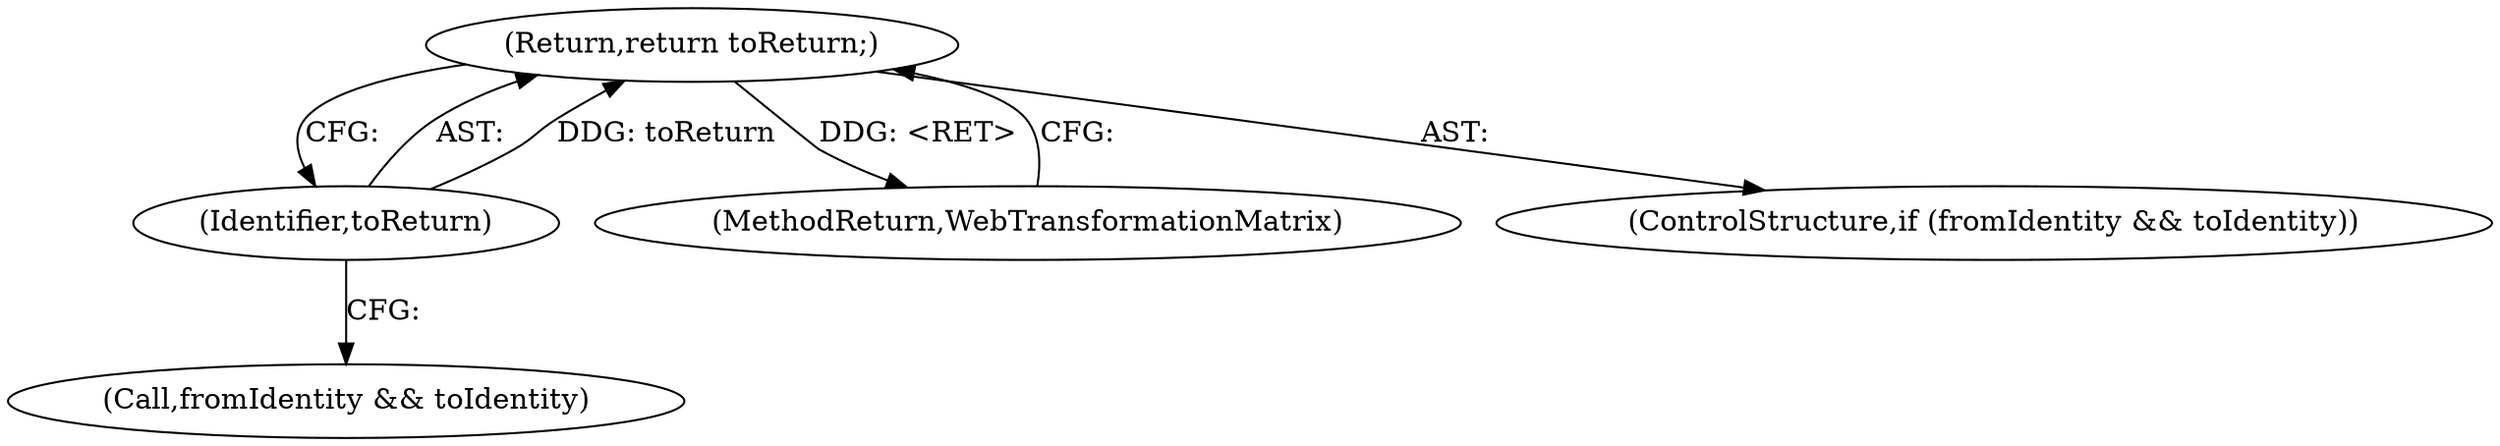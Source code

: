 digraph "1_Chrome_3c036ca040c114c077e13c35baaea78e2ddbaf61@del" {
"1000117" [label="(Return,return toReturn;)"];
"1000118" [label="(Identifier,toReturn)"];
"1000187" [label="(MethodReturn,WebTransformationMatrix)"];
"1000117" [label="(Return,return toReturn;)"];
"1000118" [label="(Identifier,toReturn)"];
"1000114" [label="(Call,fromIdentity && toIdentity)"];
"1000113" [label="(ControlStructure,if (fromIdentity && toIdentity))"];
"1000117" -> "1000113"  [label="AST: "];
"1000117" -> "1000118"  [label="CFG: "];
"1000118" -> "1000117"  [label="AST: "];
"1000187" -> "1000117"  [label="CFG: "];
"1000117" -> "1000187"  [label="DDG: <RET>"];
"1000118" -> "1000117"  [label="DDG: toReturn"];
"1000118" -> "1000114"  [label="CFG: "];
}

